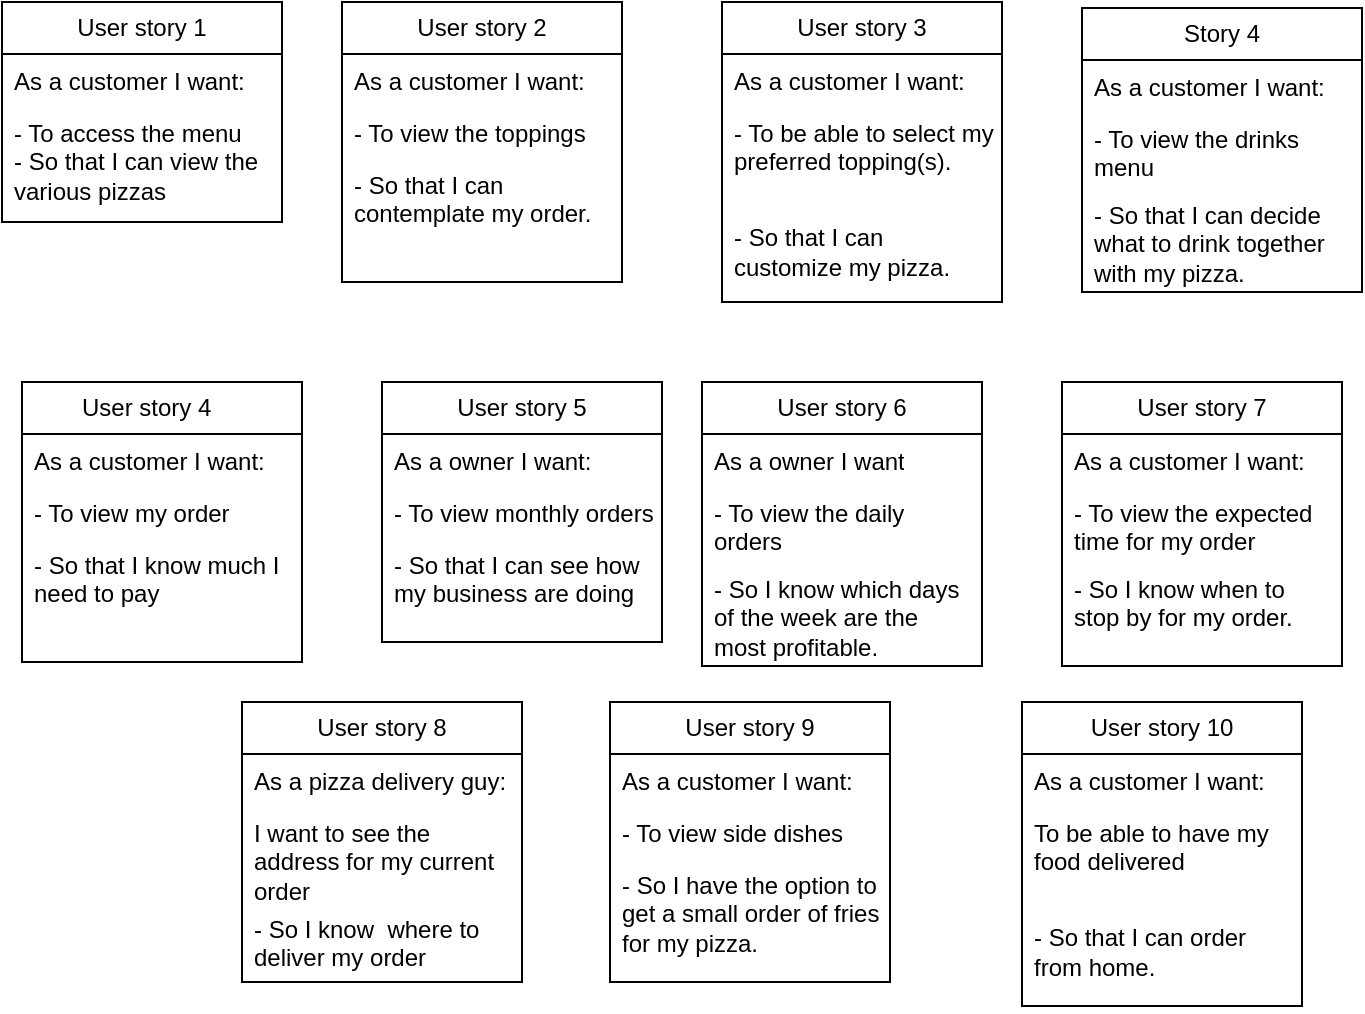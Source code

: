 <mxfile version="23.1.5" type="device">
  <diagram name="Side-1" id="-CMK--YuzMVwBj4FM-JQ">
    <mxGraphModel dx="746" dy="459" grid="1" gridSize="10" guides="1" tooltips="1" connect="1" arrows="1" fold="1" page="1" pageScale="1" pageWidth="827" pageHeight="1169" math="0" shadow="0">
      <root>
        <mxCell id="0" />
        <mxCell id="1" parent="0" />
        <mxCell id="Y0jAULUQ6dfcMNSuNS1H-2" value="User story 1" style="swimlane;fontStyle=0;childLayout=stackLayout;horizontal=1;startSize=26;fillColor=none;horizontalStack=0;resizeParent=1;resizeParentMax=0;resizeLast=0;collapsible=1;marginBottom=0;whiteSpace=wrap;html=1;" vertex="1" parent="1">
          <mxGeometry x="40" y="40" width="140" height="110" as="geometry" />
        </mxCell>
        <mxCell id="Y0jAULUQ6dfcMNSuNS1H-3" value="As a customer I want:" style="text;strokeColor=none;fillColor=none;align=left;verticalAlign=top;spacingLeft=4;spacingRight=4;overflow=hidden;rotatable=0;points=[[0,0.5],[1,0.5]];portConstraint=eastwest;whiteSpace=wrap;html=1;" vertex="1" parent="Y0jAULUQ6dfcMNSuNS1H-2">
          <mxGeometry y="26" width="140" height="26" as="geometry" />
        </mxCell>
        <mxCell id="Y0jAULUQ6dfcMNSuNS1H-4" value="- To access the menu&lt;br&gt;- So that I can view the various pizzas" style="text;strokeColor=none;fillColor=none;align=left;verticalAlign=top;spacingLeft=4;spacingRight=4;overflow=hidden;rotatable=0;points=[[0,0.5],[1,0.5]];portConstraint=eastwest;whiteSpace=wrap;html=1;" vertex="1" parent="Y0jAULUQ6dfcMNSuNS1H-2">
          <mxGeometry y="52" width="140" height="58" as="geometry" />
        </mxCell>
        <mxCell id="Y0jAULUQ6dfcMNSuNS1H-6" value="User story 2" style="swimlane;fontStyle=0;childLayout=stackLayout;horizontal=1;startSize=26;fillColor=none;horizontalStack=0;resizeParent=1;resizeParentMax=0;resizeLast=0;collapsible=1;marginBottom=0;whiteSpace=wrap;html=1;" vertex="1" parent="1">
          <mxGeometry x="210" y="40" width="140" height="140" as="geometry" />
        </mxCell>
        <mxCell id="Y0jAULUQ6dfcMNSuNS1H-7" value="As a customer I want:" style="text;strokeColor=none;fillColor=none;align=left;verticalAlign=top;spacingLeft=4;spacingRight=4;overflow=hidden;rotatable=0;points=[[0,0.5],[1,0.5]];portConstraint=eastwest;whiteSpace=wrap;html=1;" vertex="1" parent="Y0jAULUQ6dfcMNSuNS1H-6">
          <mxGeometry y="26" width="140" height="26" as="geometry" />
        </mxCell>
        <mxCell id="Y0jAULUQ6dfcMNSuNS1H-8" value="- To view the toppings" style="text;strokeColor=none;fillColor=none;align=left;verticalAlign=top;spacingLeft=4;spacingRight=4;overflow=hidden;rotatable=0;points=[[0,0.5],[1,0.5]];portConstraint=eastwest;whiteSpace=wrap;html=1;" vertex="1" parent="Y0jAULUQ6dfcMNSuNS1H-6">
          <mxGeometry y="52" width="140" height="26" as="geometry" />
        </mxCell>
        <mxCell id="Y0jAULUQ6dfcMNSuNS1H-9" value="- So that I can contemplate my order." style="text;strokeColor=none;fillColor=none;align=left;verticalAlign=top;spacingLeft=4;spacingRight=4;overflow=hidden;rotatable=0;points=[[0,0.5],[1,0.5]];portConstraint=eastwest;whiteSpace=wrap;html=1;" vertex="1" parent="Y0jAULUQ6dfcMNSuNS1H-6">
          <mxGeometry y="78" width="140" height="62" as="geometry" />
        </mxCell>
        <mxCell id="Y0jAULUQ6dfcMNSuNS1H-10" value="User story 3" style="swimlane;fontStyle=0;childLayout=stackLayout;horizontal=1;startSize=26;fillColor=none;horizontalStack=0;resizeParent=1;resizeParentMax=0;resizeLast=0;collapsible=1;marginBottom=0;whiteSpace=wrap;html=1;" vertex="1" parent="1">
          <mxGeometry x="400" y="40" width="140" height="150" as="geometry" />
        </mxCell>
        <mxCell id="Y0jAULUQ6dfcMNSuNS1H-11" value="As a customer I want:" style="text;strokeColor=none;fillColor=none;align=left;verticalAlign=top;spacingLeft=4;spacingRight=4;overflow=hidden;rotatable=0;points=[[0,0.5],[1,0.5]];portConstraint=eastwest;whiteSpace=wrap;html=1;" vertex="1" parent="Y0jAULUQ6dfcMNSuNS1H-10">
          <mxGeometry y="26" width="140" height="26" as="geometry" />
        </mxCell>
        <mxCell id="Y0jAULUQ6dfcMNSuNS1H-12" value="- To be able to select my preferred topping(s)." style="text;strokeColor=none;fillColor=none;align=left;verticalAlign=top;spacingLeft=4;spacingRight=4;overflow=hidden;rotatable=0;points=[[0,0.5],[1,0.5]];portConstraint=eastwest;whiteSpace=wrap;html=1;" vertex="1" parent="Y0jAULUQ6dfcMNSuNS1H-10">
          <mxGeometry y="52" width="140" height="38" as="geometry" />
        </mxCell>
        <mxCell id="Y0jAULUQ6dfcMNSuNS1H-13" value="&lt;br&gt;- So that I can customize my pizza." style="text;strokeColor=none;fillColor=none;align=left;verticalAlign=top;spacingLeft=4;spacingRight=4;overflow=hidden;rotatable=0;points=[[0,0.5],[1,0.5]];portConstraint=eastwest;whiteSpace=wrap;html=1;" vertex="1" parent="Y0jAULUQ6dfcMNSuNS1H-10">
          <mxGeometry y="90" width="140" height="60" as="geometry" />
        </mxCell>
        <mxCell id="Y0jAULUQ6dfcMNSuNS1H-14" value="Story 4" style="swimlane;fontStyle=0;childLayout=stackLayout;horizontal=1;startSize=26;fillColor=none;horizontalStack=0;resizeParent=1;resizeParentMax=0;resizeLast=0;collapsible=1;marginBottom=0;whiteSpace=wrap;html=1;" vertex="1" parent="1">
          <mxGeometry x="580" y="43" width="140" height="142" as="geometry" />
        </mxCell>
        <mxCell id="Y0jAULUQ6dfcMNSuNS1H-15" value="As a customer I want:" style="text;strokeColor=none;fillColor=none;align=left;verticalAlign=top;spacingLeft=4;spacingRight=4;overflow=hidden;rotatable=0;points=[[0,0.5],[1,0.5]];portConstraint=eastwest;whiteSpace=wrap;html=1;" vertex="1" parent="Y0jAULUQ6dfcMNSuNS1H-14">
          <mxGeometry y="26" width="140" height="26" as="geometry" />
        </mxCell>
        <mxCell id="Y0jAULUQ6dfcMNSuNS1H-16" value="- To view the drinks menu" style="text;strokeColor=none;fillColor=none;align=left;verticalAlign=top;spacingLeft=4;spacingRight=4;overflow=hidden;rotatable=0;points=[[0,0.5],[1,0.5]];portConstraint=eastwest;whiteSpace=wrap;html=1;" vertex="1" parent="Y0jAULUQ6dfcMNSuNS1H-14">
          <mxGeometry y="52" width="140" height="38" as="geometry" />
        </mxCell>
        <mxCell id="Y0jAULUQ6dfcMNSuNS1H-17" value="- So that I can decide what to drink together with my pizza.&amp;nbsp;" style="text;strokeColor=none;fillColor=none;align=left;verticalAlign=top;spacingLeft=4;spacingRight=4;overflow=hidden;rotatable=0;points=[[0,0.5],[1,0.5]];portConstraint=eastwest;whiteSpace=wrap;html=1;" vertex="1" parent="Y0jAULUQ6dfcMNSuNS1H-14">
          <mxGeometry y="90" width="140" height="52" as="geometry" />
        </mxCell>
        <mxCell id="Y0jAULUQ6dfcMNSuNS1H-18" value="User story 4&lt;span style=&quot;white-space: pre;&quot;&gt;&#x9;&lt;/span&gt;" style="swimlane;fontStyle=0;childLayout=stackLayout;horizontal=1;startSize=26;fillColor=none;horizontalStack=0;resizeParent=1;resizeParentMax=0;resizeLast=0;collapsible=1;marginBottom=0;whiteSpace=wrap;html=1;" vertex="1" parent="1">
          <mxGeometry x="50" y="230" width="140" height="140" as="geometry" />
        </mxCell>
        <mxCell id="Y0jAULUQ6dfcMNSuNS1H-19" value="As a customer I want:" style="text;strokeColor=none;fillColor=none;align=left;verticalAlign=top;spacingLeft=4;spacingRight=4;overflow=hidden;rotatable=0;points=[[0,0.5],[1,0.5]];portConstraint=eastwest;whiteSpace=wrap;html=1;" vertex="1" parent="Y0jAULUQ6dfcMNSuNS1H-18">
          <mxGeometry y="26" width="140" height="26" as="geometry" />
        </mxCell>
        <mxCell id="Y0jAULUQ6dfcMNSuNS1H-20" value="- To view my order" style="text;strokeColor=none;fillColor=none;align=left;verticalAlign=top;spacingLeft=4;spacingRight=4;overflow=hidden;rotatable=0;points=[[0,0.5],[1,0.5]];portConstraint=eastwest;whiteSpace=wrap;html=1;" vertex="1" parent="Y0jAULUQ6dfcMNSuNS1H-18">
          <mxGeometry y="52" width="140" height="26" as="geometry" />
        </mxCell>
        <mxCell id="Y0jAULUQ6dfcMNSuNS1H-21" value="- So that I know much I need to pay" style="text;strokeColor=none;fillColor=none;align=left;verticalAlign=top;spacingLeft=4;spacingRight=4;overflow=hidden;rotatable=0;points=[[0,0.5],[1,0.5]];portConstraint=eastwest;whiteSpace=wrap;html=1;" vertex="1" parent="Y0jAULUQ6dfcMNSuNS1H-18">
          <mxGeometry y="78" width="140" height="62" as="geometry" />
        </mxCell>
        <mxCell id="Y0jAULUQ6dfcMNSuNS1H-22" value="User story 5" style="swimlane;fontStyle=0;childLayout=stackLayout;horizontal=1;startSize=26;fillColor=none;horizontalStack=0;resizeParent=1;resizeParentMax=0;resizeLast=0;collapsible=1;marginBottom=0;whiteSpace=wrap;html=1;" vertex="1" parent="1">
          <mxGeometry x="230" y="230" width="140" height="130" as="geometry" />
        </mxCell>
        <mxCell id="Y0jAULUQ6dfcMNSuNS1H-23" value="As a owner I want:" style="text;strokeColor=none;fillColor=none;align=left;verticalAlign=top;spacingLeft=4;spacingRight=4;overflow=hidden;rotatable=0;points=[[0,0.5],[1,0.5]];portConstraint=eastwest;whiteSpace=wrap;html=1;" vertex="1" parent="Y0jAULUQ6dfcMNSuNS1H-22">
          <mxGeometry y="26" width="140" height="26" as="geometry" />
        </mxCell>
        <mxCell id="Y0jAULUQ6dfcMNSuNS1H-24" value="- To view monthly orders" style="text;strokeColor=none;fillColor=none;align=left;verticalAlign=top;spacingLeft=4;spacingRight=4;overflow=hidden;rotatable=0;points=[[0,0.5],[1,0.5]];portConstraint=eastwest;whiteSpace=wrap;html=1;" vertex="1" parent="Y0jAULUQ6dfcMNSuNS1H-22">
          <mxGeometry y="52" width="140" height="26" as="geometry" />
        </mxCell>
        <mxCell id="Y0jAULUQ6dfcMNSuNS1H-25" value="&lt;div&gt;- So that I can see how my business are doing&lt;/div&gt;" style="text;strokeColor=none;fillColor=none;align=left;verticalAlign=top;spacingLeft=4;spacingRight=4;overflow=hidden;rotatable=0;points=[[0,0.5],[1,0.5]];portConstraint=eastwest;whiteSpace=wrap;html=1;" vertex="1" parent="Y0jAULUQ6dfcMNSuNS1H-22">
          <mxGeometry y="78" width="140" height="52" as="geometry" />
        </mxCell>
        <mxCell id="Y0jAULUQ6dfcMNSuNS1H-26" value="User story 6" style="swimlane;fontStyle=0;childLayout=stackLayout;horizontal=1;startSize=26;fillColor=none;horizontalStack=0;resizeParent=1;resizeParentMax=0;resizeLast=0;collapsible=1;marginBottom=0;whiteSpace=wrap;html=1;" vertex="1" parent="1">
          <mxGeometry x="390" y="230" width="140" height="142" as="geometry" />
        </mxCell>
        <mxCell id="Y0jAULUQ6dfcMNSuNS1H-27" value="As a owner I want" style="text;strokeColor=none;fillColor=none;align=left;verticalAlign=top;spacingLeft=4;spacingRight=4;overflow=hidden;rotatable=0;points=[[0,0.5],[1,0.5]];portConstraint=eastwest;whiteSpace=wrap;html=1;" vertex="1" parent="Y0jAULUQ6dfcMNSuNS1H-26">
          <mxGeometry y="26" width="140" height="26" as="geometry" />
        </mxCell>
        <mxCell id="Y0jAULUQ6dfcMNSuNS1H-28" value="- To view the daily orders" style="text;strokeColor=none;fillColor=none;align=left;verticalAlign=top;spacingLeft=4;spacingRight=4;overflow=hidden;rotatable=0;points=[[0,0.5],[1,0.5]];portConstraint=eastwest;whiteSpace=wrap;html=1;" vertex="1" parent="Y0jAULUQ6dfcMNSuNS1H-26">
          <mxGeometry y="52" width="140" height="38" as="geometry" />
        </mxCell>
        <mxCell id="Y0jAULUQ6dfcMNSuNS1H-29" value="- So I know which days of the week are the most profitable." style="text;strokeColor=none;fillColor=none;align=left;verticalAlign=top;spacingLeft=4;spacingRight=4;overflow=hidden;rotatable=0;points=[[0,0.5],[1,0.5]];portConstraint=eastwest;whiteSpace=wrap;html=1;" vertex="1" parent="Y0jAULUQ6dfcMNSuNS1H-26">
          <mxGeometry y="90" width="140" height="52" as="geometry" />
        </mxCell>
        <mxCell id="Y0jAULUQ6dfcMNSuNS1H-30" value="User story 7" style="swimlane;fontStyle=0;childLayout=stackLayout;horizontal=1;startSize=26;fillColor=none;horizontalStack=0;resizeParent=1;resizeParentMax=0;resizeLast=0;collapsible=1;marginBottom=0;whiteSpace=wrap;html=1;" vertex="1" parent="1">
          <mxGeometry x="570" y="230" width="140" height="142" as="geometry" />
        </mxCell>
        <mxCell id="Y0jAULUQ6dfcMNSuNS1H-31" value="As a customer I want:" style="text;strokeColor=none;fillColor=none;align=left;verticalAlign=top;spacingLeft=4;spacingRight=4;overflow=hidden;rotatable=0;points=[[0,0.5],[1,0.5]];portConstraint=eastwest;whiteSpace=wrap;html=1;" vertex="1" parent="Y0jAULUQ6dfcMNSuNS1H-30">
          <mxGeometry y="26" width="140" height="26" as="geometry" />
        </mxCell>
        <mxCell id="Y0jAULUQ6dfcMNSuNS1H-32" value="- To view the expected time for my order" style="text;strokeColor=none;fillColor=none;align=left;verticalAlign=top;spacingLeft=4;spacingRight=4;overflow=hidden;rotatable=0;points=[[0,0.5],[1,0.5]];portConstraint=eastwest;whiteSpace=wrap;html=1;" vertex="1" parent="Y0jAULUQ6dfcMNSuNS1H-30">
          <mxGeometry y="52" width="140" height="38" as="geometry" />
        </mxCell>
        <mxCell id="Y0jAULUQ6dfcMNSuNS1H-33" value="&lt;div&gt;- So I know when to stop by for my order.&amp;nbsp;&lt;/div&gt;" style="text;strokeColor=none;fillColor=none;align=left;verticalAlign=top;spacingLeft=4;spacingRight=4;overflow=hidden;rotatable=0;points=[[0,0.5],[1,0.5]];portConstraint=eastwest;whiteSpace=wrap;html=1;" vertex="1" parent="Y0jAULUQ6dfcMNSuNS1H-30">
          <mxGeometry y="90" width="140" height="52" as="geometry" />
        </mxCell>
        <mxCell id="Y0jAULUQ6dfcMNSuNS1H-34" value="User story 8" style="swimlane;fontStyle=0;childLayout=stackLayout;horizontal=1;startSize=26;fillColor=none;horizontalStack=0;resizeParent=1;resizeParentMax=0;resizeLast=0;collapsible=1;marginBottom=0;whiteSpace=wrap;html=1;" vertex="1" parent="1">
          <mxGeometry x="160" y="390" width="140" height="140" as="geometry" />
        </mxCell>
        <mxCell id="Y0jAULUQ6dfcMNSuNS1H-35" value="As a pizza delivery guy:" style="text;strokeColor=none;fillColor=none;align=left;verticalAlign=top;spacingLeft=4;spacingRight=4;overflow=hidden;rotatable=0;points=[[0,0.5],[1,0.5]];portConstraint=eastwest;whiteSpace=wrap;html=1;" vertex="1" parent="Y0jAULUQ6dfcMNSuNS1H-34">
          <mxGeometry y="26" width="140" height="26" as="geometry" />
        </mxCell>
        <mxCell id="Y0jAULUQ6dfcMNSuNS1H-36" value="I want to see the address for my current order" style="text;strokeColor=none;fillColor=none;align=left;verticalAlign=top;spacingLeft=4;spacingRight=4;overflow=hidden;rotatable=0;points=[[0,0.5],[1,0.5]];portConstraint=eastwest;whiteSpace=wrap;html=1;" vertex="1" parent="Y0jAULUQ6dfcMNSuNS1H-34">
          <mxGeometry y="52" width="140" height="48" as="geometry" />
        </mxCell>
        <mxCell id="Y0jAULUQ6dfcMNSuNS1H-37" value="- So I know&amp;nbsp; where to deliver my order&lt;br&gt;&lt;div&gt;&lt;br&gt;&lt;/div&gt;" style="text;strokeColor=none;fillColor=none;align=left;verticalAlign=top;spacingLeft=4;spacingRight=4;overflow=hidden;rotatable=0;points=[[0,0.5],[1,0.5]];portConstraint=eastwest;whiteSpace=wrap;html=1;" vertex="1" parent="Y0jAULUQ6dfcMNSuNS1H-34">
          <mxGeometry y="100" width="140" height="40" as="geometry" />
        </mxCell>
        <mxCell id="Y0jAULUQ6dfcMNSuNS1H-38" value="User story 9" style="swimlane;fontStyle=0;childLayout=stackLayout;horizontal=1;startSize=26;fillColor=none;horizontalStack=0;resizeParent=1;resizeParentMax=0;resizeLast=0;collapsible=1;marginBottom=0;whiteSpace=wrap;html=1;" vertex="1" parent="1">
          <mxGeometry x="344" y="390" width="140" height="140" as="geometry" />
        </mxCell>
        <mxCell id="Y0jAULUQ6dfcMNSuNS1H-39" value="As a customer I want:" style="text;strokeColor=none;fillColor=none;align=left;verticalAlign=top;spacingLeft=4;spacingRight=4;overflow=hidden;rotatable=0;points=[[0,0.5],[1,0.5]];portConstraint=eastwest;whiteSpace=wrap;html=1;" vertex="1" parent="Y0jAULUQ6dfcMNSuNS1H-38">
          <mxGeometry y="26" width="140" height="26" as="geometry" />
        </mxCell>
        <mxCell id="Y0jAULUQ6dfcMNSuNS1H-40" value="- To view side dishes" style="text;strokeColor=none;fillColor=none;align=left;verticalAlign=top;spacingLeft=4;spacingRight=4;overflow=hidden;rotatable=0;points=[[0,0.5],[1,0.5]];portConstraint=eastwest;whiteSpace=wrap;html=1;" vertex="1" parent="Y0jAULUQ6dfcMNSuNS1H-38">
          <mxGeometry y="52" width="140" height="26" as="geometry" />
        </mxCell>
        <mxCell id="Y0jAULUQ6dfcMNSuNS1H-41" value="- So I have the option to get a small order of fries for my pizza.&amp;nbsp;" style="text;strokeColor=none;fillColor=none;align=left;verticalAlign=top;spacingLeft=4;spacingRight=4;overflow=hidden;rotatable=0;points=[[0,0.5],[1,0.5]];portConstraint=eastwest;whiteSpace=wrap;html=1;" vertex="1" parent="Y0jAULUQ6dfcMNSuNS1H-38">
          <mxGeometry y="78" width="140" height="62" as="geometry" />
        </mxCell>
        <mxCell id="Y0jAULUQ6dfcMNSuNS1H-42" value="User story 10" style="swimlane;fontStyle=0;childLayout=stackLayout;horizontal=1;startSize=26;fillColor=none;horizontalStack=0;resizeParent=1;resizeParentMax=0;resizeLast=0;collapsible=1;marginBottom=0;whiteSpace=wrap;html=1;" vertex="1" parent="1">
          <mxGeometry x="550" y="390" width="140" height="152" as="geometry" />
        </mxCell>
        <mxCell id="Y0jAULUQ6dfcMNSuNS1H-43" value="As a customer I want:" style="text;strokeColor=none;fillColor=none;align=left;verticalAlign=top;spacingLeft=4;spacingRight=4;overflow=hidden;rotatable=0;points=[[0,0.5],[1,0.5]];portConstraint=eastwest;whiteSpace=wrap;html=1;" vertex="1" parent="Y0jAULUQ6dfcMNSuNS1H-42">
          <mxGeometry y="26" width="140" height="26" as="geometry" />
        </mxCell>
        <mxCell id="Y0jAULUQ6dfcMNSuNS1H-44" value="To be able to have my food delivered" style="text;strokeColor=none;fillColor=none;align=left;verticalAlign=top;spacingLeft=4;spacingRight=4;overflow=hidden;rotatable=0;points=[[0,0.5],[1,0.5]];portConstraint=eastwest;whiteSpace=wrap;html=1;" vertex="1" parent="Y0jAULUQ6dfcMNSuNS1H-42">
          <mxGeometry y="52" width="140" height="38" as="geometry" />
        </mxCell>
        <mxCell id="Y0jAULUQ6dfcMNSuNS1H-45" value="&lt;br&gt;- So that I can order from home." style="text;strokeColor=none;fillColor=none;align=left;verticalAlign=top;spacingLeft=4;spacingRight=4;overflow=hidden;rotatable=0;points=[[0,0.5],[1,0.5]];portConstraint=eastwest;whiteSpace=wrap;html=1;" vertex="1" parent="Y0jAULUQ6dfcMNSuNS1H-42">
          <mxGeometry y="90" width="140" height="62" as="geometry" />
        </mxCell>
      </root>
    </mxGraphModel>
  </diagram>
</mxfile>
